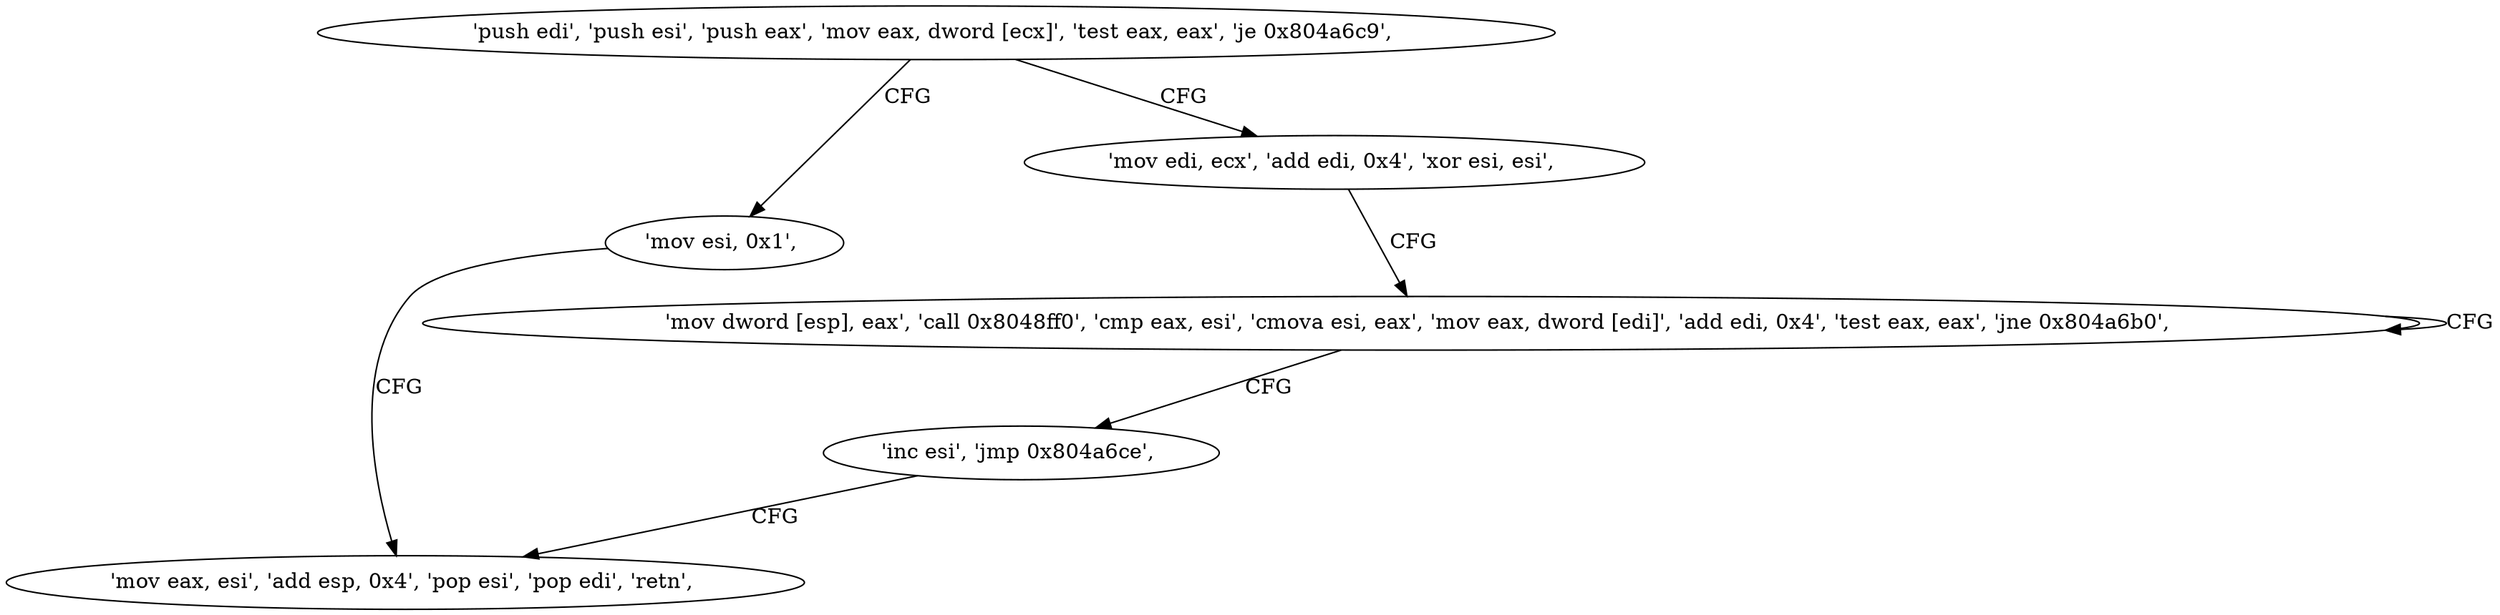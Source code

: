 digraph "func" {
"134522528" [label = "'push edi', 'push esi', 'push eax', 'mov eax, dword [ecx]', 'test eax, eax', 'je 0x804a6c9', " ]
"134522569" [label = "'mov esi, 0x1', " ]
"134522537" [label = "'mov edi, ecx', 'add edi, 0x4', 'xor esi, esi', " ]
"134522574" [label = "'mov eax, esi', 'add esp, 0x4', 'pop esi', 'pop edi', 'retn', " ]
"134522544" [label = "'mov dword [esp], eax', 'call 0x8048ff0', 'cmp eax, esi', 'cmova esi, eax', 'mov eax, dword [edi]', 'add edi, 0x4', 'test eax, eax', 'jne 0x804a6b0', " ]
"134522566" [label = "'inc esi', 'jmp 0x804a6ce', " ]
"134522528" -> "134522569" [ label = "CFG" ]
"134522528" -> "134522537" [ label = "CFG" ]
"134522569" -> "134522574" [ label = "CFG" ]
"134522537" -> "134522544" [ label = "CFG" ]
"134522544" -> "134522544" [ label = "CFG" ]
"134522544" -> "134522566" [ label = "CFG" ]
"134522566" -> "134522574" [ label = "CFG" ]
}
